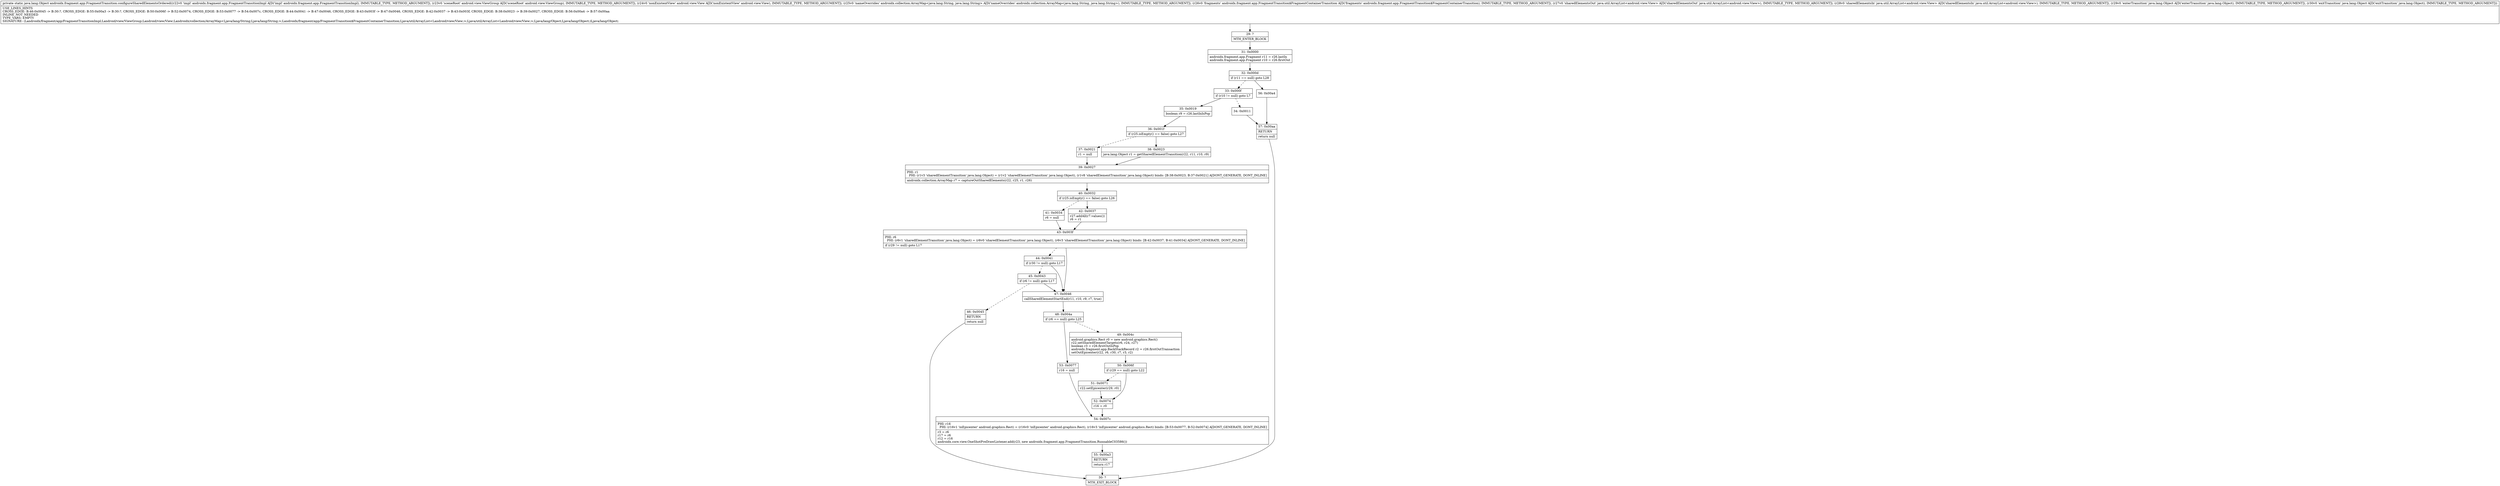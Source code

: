 digraph "CFG forandroidx.fragment.app.FragmentTransition.configureSharedElementsOrdered(Landroidx\/fragment\/app\/FragmentTransitionImpl;Landroid\/view\/ViewGroup;Landroid\/view\/View;Landroidx\/collection\/ArrayMap;Landroidx\/fragment\/app\/FragmentTransition$FragmentContainerTransition;Ljava\/util\/ArrayList;Ljava\/util\/ArrayList;Ljava\/lang\/Object;Ljava\/lang\/Object;)Ljava\/lang\/Object;" {
Node_29 [shape=record,label="{29\:\ ?|MTH_ENTER_BLOCK\l}"];
Node_31 [shape=record,label="{31\:\ 0x0000|androidx.fragment.app.Fragment r11 = r26.lastIn\landroidx.fragment.app.Fragment r10 = r26.firstOut\l}"];
Node_32 [shape=record,label="{32\:\ 0x000d|if (r11 == null) goto L28\l}"];
Node_33 [shape=record,label="{33\:\ 0x000f|if (r10 != null) goto L7\l}"];
Node_34 [shape=record,label="{34\:\ 0x0011}"];
Node_57 [shape=record,label="{57\:\ 0x00aa|RETURN\l|return null\l}"];
Node_30 [shape=record,label="{30\:\ ?|MTH_EXIT_BLOCK\l}"];
Node_35 [shape=record,label="{35\:\ 0x0019|boolean r9 = r26.lastInIsPop\l}"];
Node_36 [shape=record,label="{36\:\ 0x001f|if (r25.isEmpty() == false) goto L27\l}"];
Node_37 [shape=record,label="{37\:\ 0x0021|r1 = null\l}"];
Node_39 [shape=record,label="{39\:\ 0x0027|PHI: r1 \l  PHI: (r1v3 'sharedElementTransition' java.lang.Object) = (r1v2 'sharedElementTransition' java.lang.Object), (r1v8 'sharedElementTransition' java.lang.Object) binds: [B:38:0x0023, B:37:0x0021] A[DONT_GENERATE, DONT_INLINE]\l|androidx.collection.ArrayMap r7 = captureOutSharedElements(r22, r25, r1, r26)\l}"];
Node_40 [shape=record,label="{40\:\ 0x0032|if (r25.isEmpty() == false) goto L26\l}"];
Node_41 [shape=record,label="{41\:\ 0x0034|r6 = null\l}"];
Node_43 [shape=record,label="{43\:\ 0x003f|PHI: r6 \l  PHI: (r6v1 'sharedElementTransition' java.lang.Object) = (r6v0 'sharedElementTransition' java.lang.Object), (r6v3 'sharedElementTransition' java.lang.Object) binds: [B:42:0x0037, B:41:0x0034] A[DONT_GENERATE, DONT_INLINE]\l|if (r29 != null) goto L17\l}"];
Node_44 [shape=record,label="{44\:\ 0x0041|if (r30 != null) goto L17\l}"];
Node_45 [shape=record,label="{45\:\ 0x0043|if (r6 != null) goto L17\l}"];
Node_46 [shape=record,label="{46\:\ 0x0045|RETURN\l|return null\l}"];
Node_47 [shape=record,label="{47\:\ 0x0046|callSharedElementStartEnd(r11, r10, r9, r7, true)\l}"];
Node_48 [shape=record,label="{48\:\ 0x004a|if (r6 == null) goto L25\l}"];
Node_49 [shape=record,label="{49\:\ 0x004c|android.graphics.Rect r0 = new android.graphics.Rect()\lr22.setSharedElementTargets(r6, r24, r27)\lboolean r3 = r26.firstOutIsPop\landroidx.fragment.app.BackStackRecord r2 = r26.firstOutTransaction\lsetOutEpicenter(r22, r6, r30, r7, r3, r2)\l}"];
Node_50 [shape=record,label="{50\:\ 0x006f|if (r29 == null) goto L22\l}"];
Node_51 [shape=record,label="{51\:\ 0x0071|r22.setEpicenter(r29, r0)\l}"];
Node_52 [shape=record,label="{52\:\ 0x0074|r16 = r0\l}"];
Node_54 [shape=record,label="{54\:\ 0x007c|PHI: r16 \l  PHI: (r16v1 'inEpicenter' android.graphics.Rect) = (r16v0 'inEpicenter' android.graphics.Rect), (r16v3 'inEpicenter' android.graphics.Rect) binds: [B:53:0x0077, B:52:0x0074] A[DONT_GENERATE, DONT_INLINE]\l|r3 = r6\lr17 = r6\lr12 = r16\landroidx.core.view.OneShotPreDrawListener.add(r23, new androidx.fragment.app.FragmentTransition.RunnableC03586())\l}"];
Node_55 [shape=record,label="{55\:\ 0x00a3|RETURN\l|return r17\l}"];
Node_53 [shape=record,label="{53\:\ 0x0077|r16 = null\l}"];
Node_42 [shape=record,label="{42\:\ 0x0037|r27.addAll(r7.values())\lr6 = r1\l}"];
Node_38 [shape=record,label="{38\:\ 0x0023|java.lang.Object r1 = getSharedElementTransition(r22, r11, r10, r9)\l}"];
Node_56 [shape=record,label="{56\:\ 0x00a4}"];
MethodNode[shape=record,label="{private static java.lang.Object androidx.fragment.app.FragmentTransition.configureSharedElementsOrdered((r22v0 'impl' androidx.fragment.app.FragmentTransitionImpl A[D('impl' androidx.fragment.app.FragmentTransitionImpl), IMMUTABLE_TYPE, METHOD_ARGUMENT]), (r23v0 'sceneRoot' android.view.ViewGroup A[D('sceneRoot' android.view.ViewGroup), IMMUTABLE_TYPE, METHOD_ARGUMENT]), (r24v0 'nonExistentView' android.view.View A[D('nonExistentView' android.view.View), IMMUTABLE_TYPE, METHOD_ARGUMENT]), (r25v0 'nameOverrides' androidx.collection.ArrayMap\<java.lang.String, java.lang.String\> A[D('nameOverrides' androidx.collection.ArrayMap\<java.lang.String, java.lang.String\>), IMMUTABLE_TYPE, METHOD_ARGUMENT]), (r26v0 'fragments' androidx.fragment.app.FragmentTransition$FragmentContainerTransition A[D('fragments' androidx.fragment.app.FragmentTransition$FragmentContainerTransition), IMMUTABLE_TYPE, METHOD_ARGUMENT]), (r27v0 'sharedElementsOut' java.util.ArrayList\<android.view.View\> A[D('sharedElementsOut' java.util.ArrayList\<android.view.View\>), IMMUTABLE_TYPE, METHOD_ARGUMENT]), (r28v0 'sharedElementsIn' java.util.ArrayList\<android.view.View\> A[D('sharedElementsIn' java.util.ArrayList\<android.view.View\>), IMMUTABLE_TYPE, METHOD_ARGUMENT]), (r29v0 'enterTransition' java.lang.Object A[D('enterTransition' java.lang.Object), IMMUTABLE_TYPE, METHOD_ARGUMENT]), (r30v0 'exitTransition' java.lang.Object A[D('exitTransition' java.lang.Object), IMMUTABLE_TYPE, METHOD_ARGUMENT]))  | USE_LINES_HINTS\lCROSS_EDGE: B:46:0x0045 \-\> B:30:?, CROSS_EDGE: B:55:0x00a3 \-\> B:30:?, CROSS_EDGE: B:50:0x006f \-\> B:52:0x0074, CROSS_EDGE: B:53:0x0077 \-\> B:54:0x007c, CROSS_EDGE: B:44:0x0041 \-\> B:47:0x0046, CROSS_EDGE: B:43:0x003f \-\> B:47:0x0046, CROSS_EDGE: B:42:0x0037 \-\> B:43:0x003f, CROSS_EDGE: B:38:0x0023 \-\> B:39:0x0027, CROSS_EDGE: B:56:0x00a4 \-\> B:57:0x00aa\lINLINE_NOT_NEEDED\lTYPE_VARS: EMPTY\lSIGNATURE: (Landroidx\/fragment\/app\/FragmentTransitionImpl;Landroid\/view\/ViewGroup;Landroid\/view\/View;Landroidx\/collection\/ArrayMap\<Ljava\/lang\/String;Ljava\/lang\/String;\>;Landroidx\/fragment\/app\/FragmentTransition$FragmentContainerTransition;Ljava\/util\/ArrayList\<Landroid\/view\/View;\>;Ljava\/util\/ArrayList\<Landroid\/view\/View;\>;Ljava\/lang\/Object;Ljava\/lang\/Object;)Ljava\/lang\/Object;\l}"];
MethodNode -> Node_29;Node_29 -> Node_31;
Node_31 -> Node_32;
Node_32 -> Node_33[style=dashed];
Node_32 -> Node_56;
Node_33 -> Node_34[style=dashed];
Node_33 -> Node_35;
Node_34 -> Node_57;
Node_57 -> Node_30;
Node_35 -> Node_36;
Node_36 -> Node_37[style=dashed];
Node_36 -> Node_38;
Node_37 -> Node_39;
Node_39 -> Node_40;
Node_40 -> Node_41[style=dashed];
Node_40 -> Node_42;
Node_41 -> Node_43;
Node_43 -> Node_44[style=dashed];
Node_43 -> Node_47;
Node_44 -> Node_45[style=dashed];
Node_44 -> Node_47;
Node_45 -> Node_46[style=dashed];
Node_45 -> Node_47;
Node_46 -> Node_30;
Node_47 -> Node_48;
Node_48 -> Node_49[style=dashed];
Node_48 -> Node_53;
Node_49 -> Node_50;
Node_50 -> Node_51[style=dashed];
Node_50 -> Node_52;
Node_51 -> Node_52;
Node_52 -> Node_54;
Node_54 -> Node_55;
Node_55 -> Node_30;
Node_53 -> Node_54;
Node_42 -> Node_43;
Node_38 -> Node_39;
Node_56 -> Node_57;
}

